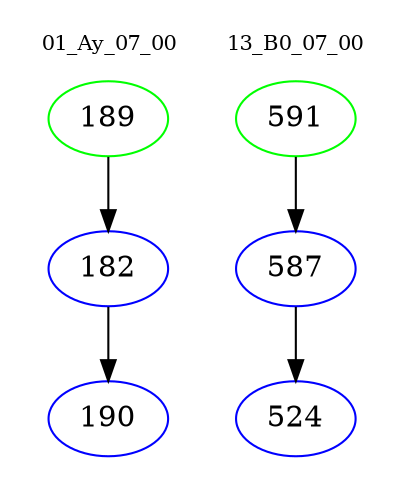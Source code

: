 digraph{
subgraph cluster_0 {
color = white
label = "01_Ay_07_00";
fontsize=10;
T0_189 [label="189", color="green"]
T0_189 -> T0_182 [color="black"]
T0_182 [label="182", color="blue"]
T0_182 -> T0_190 [color="black"]
T0_190 [label="190", color="blue"]
}
subgraph cluster_1 {
color = white
label = "13_B0_07_00";
fontsize=10;
T1_591 [label="591", color="green"]
T1_591 -> T1_587 [color="black"]
T1_587 [label="587", color="blue"]
T1_587 -> T1_524 [color="black"]
T1_524 [label="524", color="blue"]
}
}
